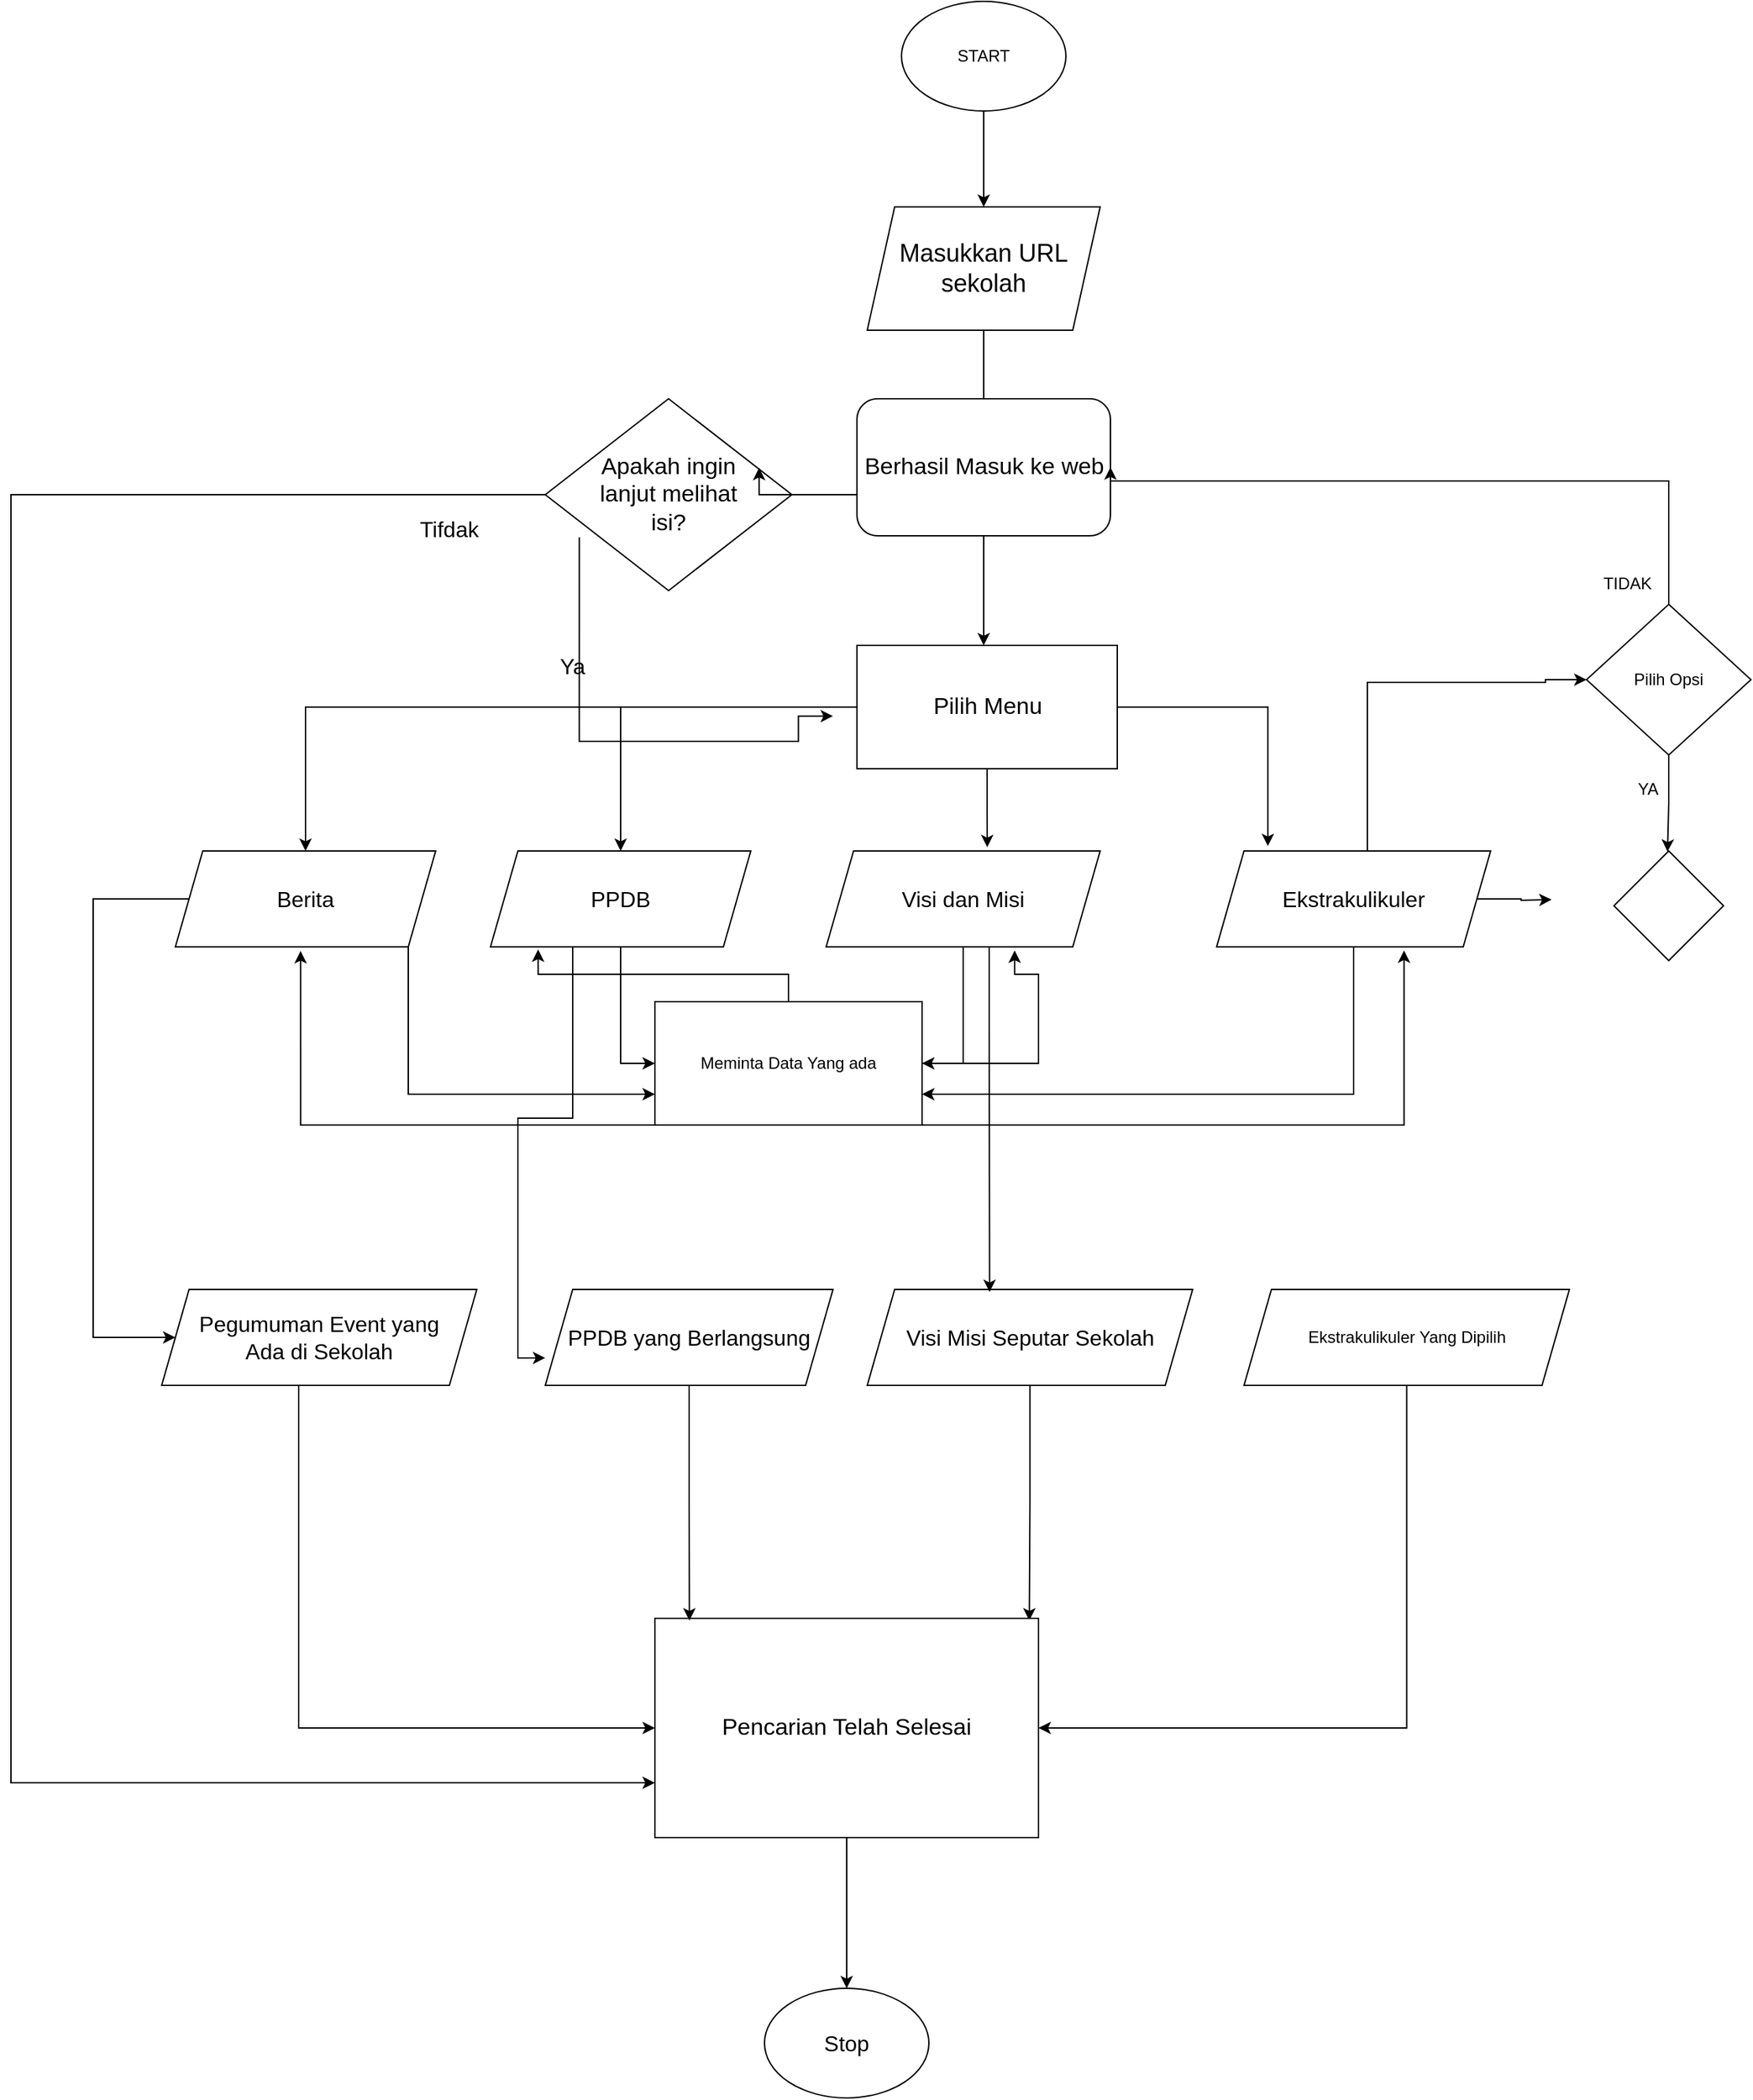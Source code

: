 <mxfile version="26.0.8">
  <diagram name="Halaman-1" id="MWJdhkJCcwb4fm-YtDvc">
    <mxGraphModel dx="2783" dy="1044" grid="1" gridSize="10" guides="1" tooltips="1" connect="1" arrows="1" fold="1" page="1" pageScale="1" pageWidth="827" pageHeight="1169" math="0" shadow="0">
      <root>
        <mxCell id="0" />
        <mxCell id="1" parent="0" />
        <mxCell id="NPOM0mW9gNAZ9PnJrEny-5" value="" style="edgeStyle=orthogonalEdgeStyle;rounded=0;orthogonalLoop=1;jettySize=auto;html=1;" parent="1" source="NPOM0mW9gNAZ9PnJrEny-2" target="NPOM0mW9gNAZ9PnJrEny-4" edge="1">
          <mxGeometry relative="1" as="geometry" />
        </mxCell>
        <mxCell id="NPOM0mW9gNAZ9PnJrEny-2" value="START" style="ellipse;whiteSpace=wrap;html=1;" parent="1" vertex="1">
          <mxGeometry x="340" y="60" width="120" height="80" as="geometry" />
        </mxCell>
        <mxCell id="NPOM0mW9gNAZ9PnJrEny-3" value="&lt;font style=&quot;font-size: 16px;&quot;&gt;Stop&lt;/font&gt;" style="ellipse;whiteSpace=wrap;html=1;" parent="1" vertex="1">
          <mxGeometry x="240" y="1510" width="120" height="80" as="geometry" />
        </mxCell>
        <mxCell id="NPOM0mW9gNAZ9PnJrEny-8" value="" style="edgeStyle=orthogonalEdgeStyle;rounded=0;orthogonalLoop=1;jettySize=auto;html=1;" parent="1" source="NPOM0mW9gNAZ9PnJrEny-4" edge="1">
          <mxGeometry relative="1" as="geometry">
            <mxPoint x="400.0" y="360" as="targetPoint" />
          </mxGeometry>
        </mxCell>
        <mxCell id="NPOM0mW9gNAZ9PnJrEny-4" value="&lt;font style=&quot;font-size: 18px;&quot;&gt;Masukkan URL sekolah&lt;br&gt;&lt;/font&gt;" style="shape=parallelogram;perimeter=parallelogramPerimeter;whiteSpace=wrap;html=1;fixedSize=1;" parent="1" vertex="1">
          <mxGeometry x="315" y="210" width="170" height="90" as="geometry" />
        </mxCell>
        <mxCell id="NPOM0mW9gNAZ9PnJrEny-26" style="edgeStyle=orthogonalEdgeStyle;rounded=0;orthogonalLoop=1;jettySize=auto;html=1;entryX=0;entryY=0.5;entryDx=0;entryDy=0;" parent="1" source="NPOM0mW9gNAZ9PnJrEny-9" target="NPOM0mW9gNAZ9PnJrEny-24" edge="1">
          <mxGeometry relative="1" as="geometry" />
        </mxCell>
        <mxCell id="NPOM0mW9gNAZ9PnJrEny-9" value="&lt;font style=&quot;font-size: 16px;&quot;&gt;PPDB&lt;/font&gt;" style="shape=parallelogram;perimeter=parallelogramPerimeter;whiteSpace=wrap;html=1;fixedSize=1;" parent="1" vertex="1">
          <mxGeometry x="40" y="680" width="190" height="70" as="geometry" />
        </mxCell>
        <mxCell id="NPOM0mW9gNAZ9PnJrEny-27" style="edgeStyle=orthogonalEdgeStyle;rounded=0;orthogonalLoop=1;jettySize=auto;html=1;entryX=1;entryY=0.5;entryDx=0;entryDy=0;" parent="1" source="NPOM0mW9gNAZ9PnJrEny-11" target="NPOM0mW9gNAZ9PnJrEny-24" edge="1">
          <mxGeometry relative="1" as="geometry" />
        </mxCell>
        <mxCell id="NPOM0mW9gNAZ9PnJrEny-11" value="&lt;font style=&quot;font-size: 16px;&quot;&gt;Visi dan Misi&lt;/font&gt;" style="shape=parallelogram;perimeter=parallelogramPerimeter;whiteSpace=wrap;html=1;fixedSize=1;" parent="1" vertex="1">
          <mxGeometry x="285" y="680" width="200" height="70" as="geometry" />
        </mxCell>
        <mxCell id="NPOM0mW9gNAZ9PnJrEny-28" style="edgeStyle=orthogonalEdgeStyle;rounded=0;orthogonalLoop=1;jettySize=auto;html=1;entryX=1;entryY=0.75;entryDx=0;entryDy=0;" parent="1" source="NPOM0mW9gNAZ9PnJrEny-12" target="NPOM0mW9gNAZ9PnJrEny-24" edge="1">
          <mxGeometry relative="1" as="geometry">
            <Array as="points">
              <mxPoint x="670" y="858" />
            </Array>
          </mxGeometry>
        </mxCell>
        <mxCell id="NPOM0mW9gNAZ9PnJrEny-12" value="&lt;font style=&quot;font-size: 16px;&quot;&gt;Ekstrakulikuler&lt;/font&gt;" style="shape=parallelogram;perimeter=parallelogramPerimeter;whiteSpace=wrap;html=1;fixedSize=1;" parent="1" vertex="1">
          <mxGeometry x="570" y="680" width="200" height="70" as="geometry" />
        </mxCell>
        <mxCell id="NPOM0mW9gNAZ9PnJrEny-22" style="edgeStyle=orthogonalEdgeStyle;rounded=0;orthogonalLoop=1;jettySize=auto;html=1;entryX=0.5;entryY=0;entryDx=0;entryDy=0;" parent="1" source="NPOM0mW9gNAZ9PnJrEny-14" edge="1">
          <mxGeometry relative="1" as="geometry">
            <mxPoint x="400" y="530" as="targetPoint" />
          </mxGeometry>
        </mxCell>
        <mxCell id="NPOM0mW9gNAZ9PnJrEny-14" value="&lt;font style=&quot;font-size: 17px;&quot;&gt;Berhasil Masuk ke web&lt;/font&gt;" style="rounded=1;whiteSpace=wrap;html=1;" parent="1" vertex="1">
          <mxGeometry x="307.5" y="350" width="185" height="100" as="geometry" />
        </mxCell>
        <mxCell id="NPOM0mW9gNAZ9PnJrEny-18" style="edgeStyle=orthogonalEdgeStyle;rounded=0;orthogonalLoop=1;jettySize=auto;html=1;entryX=0;entryY=0.75;entryDx=0;entryDy=0;" parent="1" edge="1">
          <mxGeometry relative="1" as="geometry">
            <mxPoint x="290.003" y="581.579" as="targetPoint" />
            <Array as="points">
              <mxPoint x="104.74" y="600" />
              <mxPoint x="264.74" y="600" />
              <mxPoint x="264.74" y="582" />
            </Array>
            <mxPoint x="104.831" y="451.182" as="sourcePoint" />
          </mxGeometry>
        </mxCell>
        <mxCell id="NPOM0mW9gNAZ9PnJrEny-79" style="edgeStyle=orthogonalEdgeStyle;rounded=0;orthogonalLoop=1;jettySize=auto;html=1;entryX=0;entryY=0.75;entryDx=0;entryDy=0;" parent="1" source="NPOM0mW9gNAZ9PnJrEny-15" target="NPOM0mW9gNAZ9PnJrEny-70" edge="1">
          <mxGeometry relative="1" as="geometry">
            <Array as="points">
              <mxPoint x="-310" y="420" />
              <mxPoint x="-310" y="1360" />
            </Array>
          </mxGeometry>
        </mxCell>
        <mxCell id="NPOM0mW9gNAZ9PnJrEny-15" value="&lt;div&gt;&lt;font style=&quot;font-size: 17px;&quot;&gt;Apakah ingin &lt;br&gt;&lt;/font&gt;&lt;/div&gt;&lt;div&gt;&lt;font style=&quot;font-size: 17px;&quot;&gt;lanjut melihat &lt;br&gt;&lt;/font&gt;&lt;/div&gt;&lt;div&gt;&lt;font style=&quot;font-size: 17px;&quot;&gt;isi?&lt;br&gt;&lt;/font&gt;&lt;/div&gt;" style="rhombus;whiteSpace=wrap;html=1;" parent="1" vertex="1">
          <mxGeometry x="80" y="350" width="180" height="140" as="geometry" />
        </mxCell>
        <mxCell id="NPOM0mW9gNAZ9PnJrEny-25" style="edgeStyle=orthogonalEdgeStyle;rounded=0;orthogonalLoop=1;jettySize=auto;html=1;entryX=0;entryY=0.75;entryDx=0;entryDy=0;" parent="1" source="NPOM0mW9gNAZ9PnJrEny-16" target="NPOM0mW9gNAZ9PnJrEny-24" edge="1">
          <mxGeometry relative="1" as="geometry">
            <Array as="points">
              <mxPoint x="-20" y="858" />
            </Array>
          </mxGeometry>
        </mxCell>
        <mxCell id="NPOM0mW9gNAZ9PnJrEny-16" value="&lt;font style=&quot;font-size: 16px;&quot;&gt;Berita&lt;br&gt;&lt;/font&gt;" style="shape=parallelogram;perimeter=parallelogramPerimeter;whiteSpace=wrap;html=1;fixedSize=1;" parent="1" vertex="1">
          <mxGeometry x="-190" y="680" width="190" height="70" as="geometry" />
        </mxCell>
        <mxCell id="NPOM0mW9gNAZ9PnJrEny-19" value="&lt;font style=&quot;font-size: 16px;&quot;&gt;Ya&lt;/font&gt;" style="text;html=1;align=center;verticalAlign=middle;whiteSpace=wrap;rounded=0;" parent="1" vertex="1">
          <mxGeometry x="70" y="530" width="60" height="30" as="geometry" />
        </mxCell>
        <mxCell id="NPOM0mW9gNAZ9PnJrEny-20" value="&lt;font style=&quot;font-size: 16px;&quot;&gt;Tifdak&lt;/font&gt;" style="text;html=1;align=center;verticalAlign=middle;whiteSpace=wrap;rounded=0;" parent="1" vertex="1">
          <mxGeometry x="-20" y="430" width="60" height="30" as="geometry" />
        </mxCell>
        <mxCell id="NPOM0mW9gNAZ9PnJrEny-21" style="edgeStyle=orthogonalEdgeStyle;rounded=0;orthogonalLoop=1;jettySize=auto;html=1;entryX=0.867;entryY=0.36;entryDx=0;entryDy=0;entryPerimeter=0;" parent="1" source="NPOM0mW9gNAZ9PnJrEny-14" target="NPOM0mW9gNAZ9PnJrEny-15" edge="1">
          <mxGeometry relative="1" as="geometry">
            <Array as="points">
              <mxPoint x="236" y="420" />
            </Array>
          </mxGeometry>
        </mxCell>
        <mxCell id="NPOM0mW9gNAZ9PnJrEny-59" style="edgeStyle=orthogonalEdgeStyle;rounded=0;orthogonalLoop=1;jettySize=auto;html=1;entryX=0.5;entryY=0;entryDx=0;entryDy=0;" parent="1" source="NPOM0mW9gNAZ9PnJrEny-23" target="NPOM0mW9gNAZ9PnJrEny-16" edge="1">
          <mxGeometry relative="1" as="geometry" />
        </mxCell>
        <mxCell id="NPOM0mW9gNAZ9PnJrEny-60" style="edgeStyle=orthogonalEdgeStyle;rounded=0;orthogonalLoop=1;jettySize=auto;html=1;entryX=0.5;entryY=0;entryDx=0;entryDy=0;" parent="1" source="NPOM0mW9gNAZ9PnJrEny-23" target="NPOM0mW9gNAZ9PnJrEny-9" edge="1">
          <mxGeometry relative="1" as="geometry" />
        </mxCell>
        <mxCell id="NPOM0mW9gNAZ9PnJrEny-23" value="&lt;font style=&quot;font-size: 17px;&quot;&gt;Pilih Menu &lt;/font&gt;" style="rounded=0;whiteSpace=wrap;html=1;" parent="1" vertex="1">
          <mxGeometry x="307.5" y="530" width="190" height="90" as="geometry" />
        </mxCell>
        <mxCell id="NPOM0mW9gNAZ9PnJrEny-32" style="edgeStyle=orthogonalEdgeStyle;rounded=0;orthogonalLoop=1;jettySize=auto;html=1;entryX=0.688;entryY=1.038;entryDx=0;entryDy=0;entryPerimeter=0;" parent="1" source="NPOM0mW9gNAZ9PnJrEny-24" target="NPOM0mW9gNAZ9PnJrEny-11" edge="1">
          <mxGeometry relative="1" as="geometry">
            <mxPoint x="390" y="770" as="targetPoint" />
            <Array as="points">
              <mxPoint x="440" y="835" />
              <mxPoint x="440" y="770" />
              <mxPoint x="423" y="770" />
            </Array>
          </mxGeometry>
        </mxCell>
        <mxCell id="NPOM0mW9gNAZ9PnJrEny-24" value="Meminta Data Yang ada" style="rounded=0;whiteSpace=wrap;html=1;" parent="1" vertex="1">
          <mxGeometry x="160" y="790" width="195" height="90" as="geometry" />
        </mxCell>
        <mxCell id="NPOM0mW9gNAZ9PnJrEny-30" style="edgeStyle=orthogonalEdgeStyle;rounded=0;orthogonalLoop=1;jettySize=auto;html=1;entryX=0.481;entryY=1.043;entryDx=0;entryDy=0;entryPerimeter=0;" parent="1" source="NPOM0mW9gNAZ9PnJrEny-24" target="NPOM0mW9gNAZ9PnJrEny-16" edge="1">
          <mxGeometry relative="1" as="geometry">
            <Array as="points">
              <mxPoint x="-99" y="880" />
            </Array>
          </mxGeometry>
        </mxCell>
        <mxCell id="NPOM0mW9gNAZ9PnJrEny-33" style="edgeStyle=orthogonalEdgeStyle;rounded=0;orthogonalLoop=1;jettySize=auto;html=1;entryX=0.183;entryY=1.027;entryDx=0;entryDy=0;entryPerimeter=0;" parent="1" source="NPOM0mW9gNAZ9PnJrEny-24" target="NPOM0mW9gNAZ9PnJrEny-9" edge="1">
          <mxGeometry relative="1" as="geometry" />
        </mxCell>
        <mxCell id="NPOM0mW9gNAZ9PnJrEny-35" style="edgeStyle=orthogonalEdgeStyle;rounded=0;orthogonalLoop=1;jettySize=auto;html=1;entryX=0.684;entryY=1.037;entryDx=0;entryDy=0;entryPerimeter=0;" parent="1" source="NPOM0mW9gNAZ9PnJrEny-24" target="NPOM0mW9gNAZ9PnJrEny-12" edge="1">
          <mxGeometry relative="1" as="geometry">
            <Array as="points">
              <mxPoint x="707" y="880" />
            </Array>
          </mxGeometry>
        </mxCell>
        <mxCell id="NPOM0mW9gNAZ9PnJrEny-72" style="edgeStyle=orthogonalEdgeStyle;rounded=0;orthogonalLoop=1;jettySize=auto;html=1;entryX=0;entryY=0.5;entryDx=0;entryDy=0;" parent="1" source="NPOM0mW9gNAZ9PnJrEny-36" target="NPOM0mW9gNAZ9PnJrEny-70" edge="1">
          <mxGeometry relative="1" as="geometry">
            <Array as="points">
              <mxPoint x="-100" y="1320" />
            </Array>
          </mxGeometry>
        </mxCell>
        <mxCell id="NPOM0mW9gNAZ9PnJrEny-36" value="&lt;div&gt;&lt;font style=&quot;font-size: 16px;&quot;&gt;Pegumuman Event yang&lt;/font&gt;&lt;/div&gt;&lt;div&gt;&lt;font style=&quot;font-size: 16px;&quot;&gt;Ada di Sekolah&lt;br&gt;&lt;/font&gt;&lt;/div&gt;" style="shape=parallelogram;perimeter=parallelogramPerimeter;whiteSpace=wrap;html=1;fixedSize=1;" parent="1" vertex="1">
          <mxGeometry x="-200" y="1000" width="230" height="70" as="geometry" />
        </mxCell>
        <mxCell id="NPOM0mW9gNAZ9PnJrEny-38" value="&lt;font style=&quot;font-size: 16px;&quot;&gt;PPDB yang Berlangsung&lt;/font&gt;" style="shape=parallelogram;perimeter=parallelogramPerimeter;whiteSpace=wrap;html=1;fixedSize=1;" parent="1" vertex="1">
          <mxGeometry x="80" y="1000" width="210" height="70" as="geometry" />
        </mxCell>
        <mxCell id="NPOM0mW9gNAZ9PnJrEny-75" style="edgeStyle=orthogonalEdgeStyle;rounded=0;orthogonalLoop=1;jettySize=auto;html=1;entryX=0.976;entryY=0.01;entryDx=0;entryDy=0;entryPerimeter=0;" parent="1" source="NPOM0mW9gNAZ9PnJrEny-41" target="NPOM0mW9gNAZ9PnJrEny-70" edge="1">
          <mxGeometry relative="1" as="geometry">
            <mxPoint x="433.75" y="1230" as="targetPoint" />
          </mxGeometry>
        </mxCell>
        <mxCell id="NPOM0mW9gNAZ9PnJrEny-41" value="&lt;font style=&quot;font-size: 16px;&quot;&gt;Visi Misi Seputar Sekolah&lt;/font&gt;" style="shape=parallelogram;perimeter=parallelogramPerimeter;whiteSpace=wrap;html=1;fixedSize=1;" parent="1" vertex="1">
          <mxGeometry x="315" y="1000" width="237.5" height="70" as="geometry" />
        </mxCell>
        <mxCell id="NPOM0mW9gNAZ9PnJrEny-42" style="edgeStyle=orthogonalEdgeStyle;rounded=0;orthogonalLoop=1;jettySize=auto;html=1;entryX=0.376;entryY=0.027;entryDx=0;entryDy=0;entryPerimeter=0;" parent="1" source="NPOM0mW9gNAZ9PnJrEny-11" target="NPOM0mW9gNAZ9PnJrEny-41" edge="1">
          <mxGeometry relative="1" as="geometry">
            <Array as="points">
              <mxPoint x="404" y="810" />
              <mxPoint x="404" y="810" />
            </Array>
          </mxGeometry>
        </mxCell>
        <mxCell id="NPOM0mW9gNAZ9PnJrEny-76" style="edgeStyle=orthogonalEdgeStyle;rounded=0;orthogonalLoop=1;jettySize=auto;html=1;entryX=1;entryY=0.5;entryDx=0;entryDy=0;" parent="1" source="NPOM0mW9gNAZ9PnJrEny-43" target="NPOM0mW9gNAZ9PnJrEny-70" edge="1">
          <mxGeometry relative="1" as="geometry">
            <Array as="points">
              <mxPoint x="709" y="1320" />
            </Array>
          </mxGeometry>
        </mxCell>
        <mxCell id="NPOM0mW9gNAZ9PnJrEny-43" value="Ekstrakulikuler Yang Dipilih" style="shape=parallelogram;perimeter=parallelogramPerimeter;whiteSpace=wrap;html=1;fixedSize=1;" parent="1" vertex="1">
          <mxGeometry x="590" y="1000" width="237.5" height="70" as="geometry" />
        </mxCell>
        <mxCell id="NPOM0mW9gNAZ9PnJrEny-48" style="edgeStyle=orthogonalEdgeStyle;rounded=0;orthogonalLoop=1;jettySize=auto;html=1;entryX=0.03;entryY=0.323;entryDx=0;entryDy=0;entryPerimeter=0;" parent="1" source="NPOM0mW9gNAZ9PnJrEny-12" edge="1">
          <mxGeometry relative="1" as="geometry">
            <mxPoint x="814.5" y="715.53" as="targetPoint" />
          </mxGeometry>
        </mxCell>
        <mxCell id="NPOM0mW9gNAZ9PnJrEny-53" style="edgeStyle=orthogonalEdgeStyle;rounded=0;orthogonalLoop=1;jettySize=auto;html=1;entryX=1;entryY=0.5;entryDx=0;entryDy=0;" parent="1" source="NPOM0mW9gNAZ9PnJrEny-49" target="NPOM0mW9gNAZ9PnJrEny-14" edge="1">
          <mxGeometry relative="1" as="geometry">
            <Array as="points">
              <mxPoint x="900" y="410" />
            </Array>
          </mxGeometry>
        </mxCell>
        <mxCell id="NPOM0mW9gNAZ9PnJrEny-49" value="Pilih Opsi" style="rhombus;whiteSpace=wrap;html=1;" parent="1" vertex="1">
          <mxGeometry x="840" y="500" width="120" height="110" as="geometry" />
        </mxCell>
        <mxCell id="NPOM0mW9gNAZ9PnJrEny-51" style="edgeStyle=orthogonalEdgeStyle;rounded=0;orthogonalLoop=1;jettySize=auto;html=1;entryX=0;entryY=0.5;entryDx=0;entryDy=0;" parent="1" source="NPOM0mW9gNAZ9PnJrEny-12" target="NPOM0mW9gNAZ9PnJrEny-49" edge="1">
          <mxGeometry relative="1" as="geometry">
            <mxPoint x="830" y="560" as="targetPoint" />
            <Array as="points">
              <mxPoint x="680" y="557" />
              <mxPoint x="810" y="557" />
              <mxPoint x="810" y="555" />
            </Array>
          </mxGeometry>
        </mxCell>
        <mxCell id="NPOM0mW9gNAZ9PnJrEny-52" style="edgeStyle=orthogonalEdgeStyle;rounded=0;orthogonalLoop=1;jettySize=auto;html=1;entryX=0.594;entryY=0.005;entryDx=0;entryDy=0;entryPerimeter=0;" parent="1" source="NPOM0mW9gNAZ9PnJrEny-49" edge="1">
          <mxGeometry relative="1" as="geometry">
            <mxPoint x="899.1" y="680.55" as="targetPoint" />
          </mxGeometry>
        </mxCell>
        <mxCell id="NPOM0mW9gNAZ9PnJrEny-54" value="YA" style="text;html=1;align=center;verticalAlign=middle;whiteSpace=wrap;rounded=0;" parent="1" vertex="1">
          <mxGeometry x="855" y="620" width="60" height="30" as="geometry" />
        </mxCell>
        <mxCell id="NPOM0mW9gNAZ9PnJrEny-55" value="TIDAK" style="text;html=1;align=center;verticalAlign=middle;whiteSpace=wrap;rounded=0;" parent="1" vertex="1">
          <mxGeometry x="840" y="470" width="60" height="30" as="geometry" />
        </mxCell>
        <mxCell id="NPOM0mW9gNAZ9PnJrEny-63" style="edgeStyle=orthogonalEdgeStyle;rounded=0;orthogonalLoop=1;jettySize=auto;html=1;entryX=0.588;entryY=-0.039;entryDx=0;entryDy=0;entryPerimeter=0;" parent="1" source="NPOM0mW9gNAZ9PnJrEny-23" target="NPOM0mW9gNAZ9PnJrEny-11" edge="1">
          <mxGeometry relative="1" as="geometry" />
        </mxCell>
        <mxCell id="NPOM0mW9gNAZ9PnJrEny-64" style="edgeStyle=orthogonalEdgeStyle;rounded=0;orthogonalLoop=1;jettySize=auto;html=1;entryX=0.187;entryY=-0.051;entryDx=0;entryDy=0;entryPerimeter=0;" parent="1" source="NPOM0mW9gNAZ9PnJrEny-23" target="NPOM0mW9gNAZ9PnJrEny-12" edge="1">
          <mxGeometry relative="1" as="geometry" />
        </mxCell>
        <mxCell id="NPOM0mW9gNAZ9PnJrEny-65" style="edgeStyle=orthogonalEdgeStyle;rounded=0;orthogonalLoop=1;jettySize=auto;html=1;entryX=0;entryY=0.714;entryDx=0;entryDy=0;entryPerimeter=0;" parent="1" source="NPOM0mW9gNAZ9PnJrEny-9" target="NPOM0mW9gNAZ9PnJrEny-38" edge="1">
          <mxGeometry relative="1" as="geometry">
            <Array as="points">
              <mxPoint x="100" y="875" />
              <mxPoint x="60" y="875" />
              <mxPoint x="60" y="1050" />
            </Array>
          </mxGeometry>
        </mxCell>
        <mxCell id="NPOM0mW9gNAZ9PnJrEny-66" style="edgeStyle=orthogonalEdgeStyle;rounded=0;orthogonalLoop=1;jettySize=auto;html=1;entryX=0;entryY=0.5;entryDx=0;entryDy=0;" parent="1" source="NPOM0mW9gNAZ9PnJrEny-16" target="NPOM0mW9gNAZ9PnJrEny-36" edge="1">
          <mxGeometry relative="1" as="geometry">
            <Array as="points">
              <mxPoint x="-250" y="715" />
              <mxPoint x="-250" y="1035" />
            </Array>
          </mxGeometry>
        </mxCell>
        <mxCell id="NPOM0mW9gNAZ9PnJrEny-78" style="edgeStyle=orthogonalEdgeStyle;rounded=0;orthogonalLoop=1;jettySize=auto;html=1;entryX=0.5;entryY=0;entryDx=0;entryDy=0;" parent="1" source="NPOM0mW9gNAZ9PnJrEny-70" target="NPOM0mW9gNAZ9PnJrEny-3" edge="1">
          <mxGeometry relative="1" as="geometry" />
        </mxCell>
        <mxCell id="NPOM0mW9gNAZ9PnJrEny-70" value="&lt;font style=&quot;font-size: 17px;&quot;&gt;Pencarian Telah Selesai&lt;/font&gt;" style="rounded=0;whiteSpace=wrap;html=1;" parent="1" vertex="1">
          <mxGeometry x="160" y="1240" width="280" height="160" as="geometry" />
        </mxCell>
        <mxCell id="NPOM0mW9gNAZ9PnJrEny-73" style="edgeStyle=orthogonalEdgeStyle;rounded=0;orthogonalLoop=1;jettySize=auto;html=1;entryX=0.09;entryY=0.01;entryDx=0;entryDy=0;entryPerimeter=0;" parent="1" source="NPOM0mW9gNAZ9PnJrEny-38" target="NPOM0mW9gNAZ9PnJrEny-70" edge="1">
          <mxGeometry relative="1" as="geometry" />
        </mxCell>
        <mxCell id="vqyy3nJLIrMkkkDFHzRY-1" value="" style="rhombus;whiteSpace=wrap;html=1;" vertex="1" parent="1">
          <mxGeometry x="860" y="680" width="80" height="80" as="geometry" />
        </mxCell>
      </root>
    </mxGraphModel>
  </diagram>
</mxfile>
